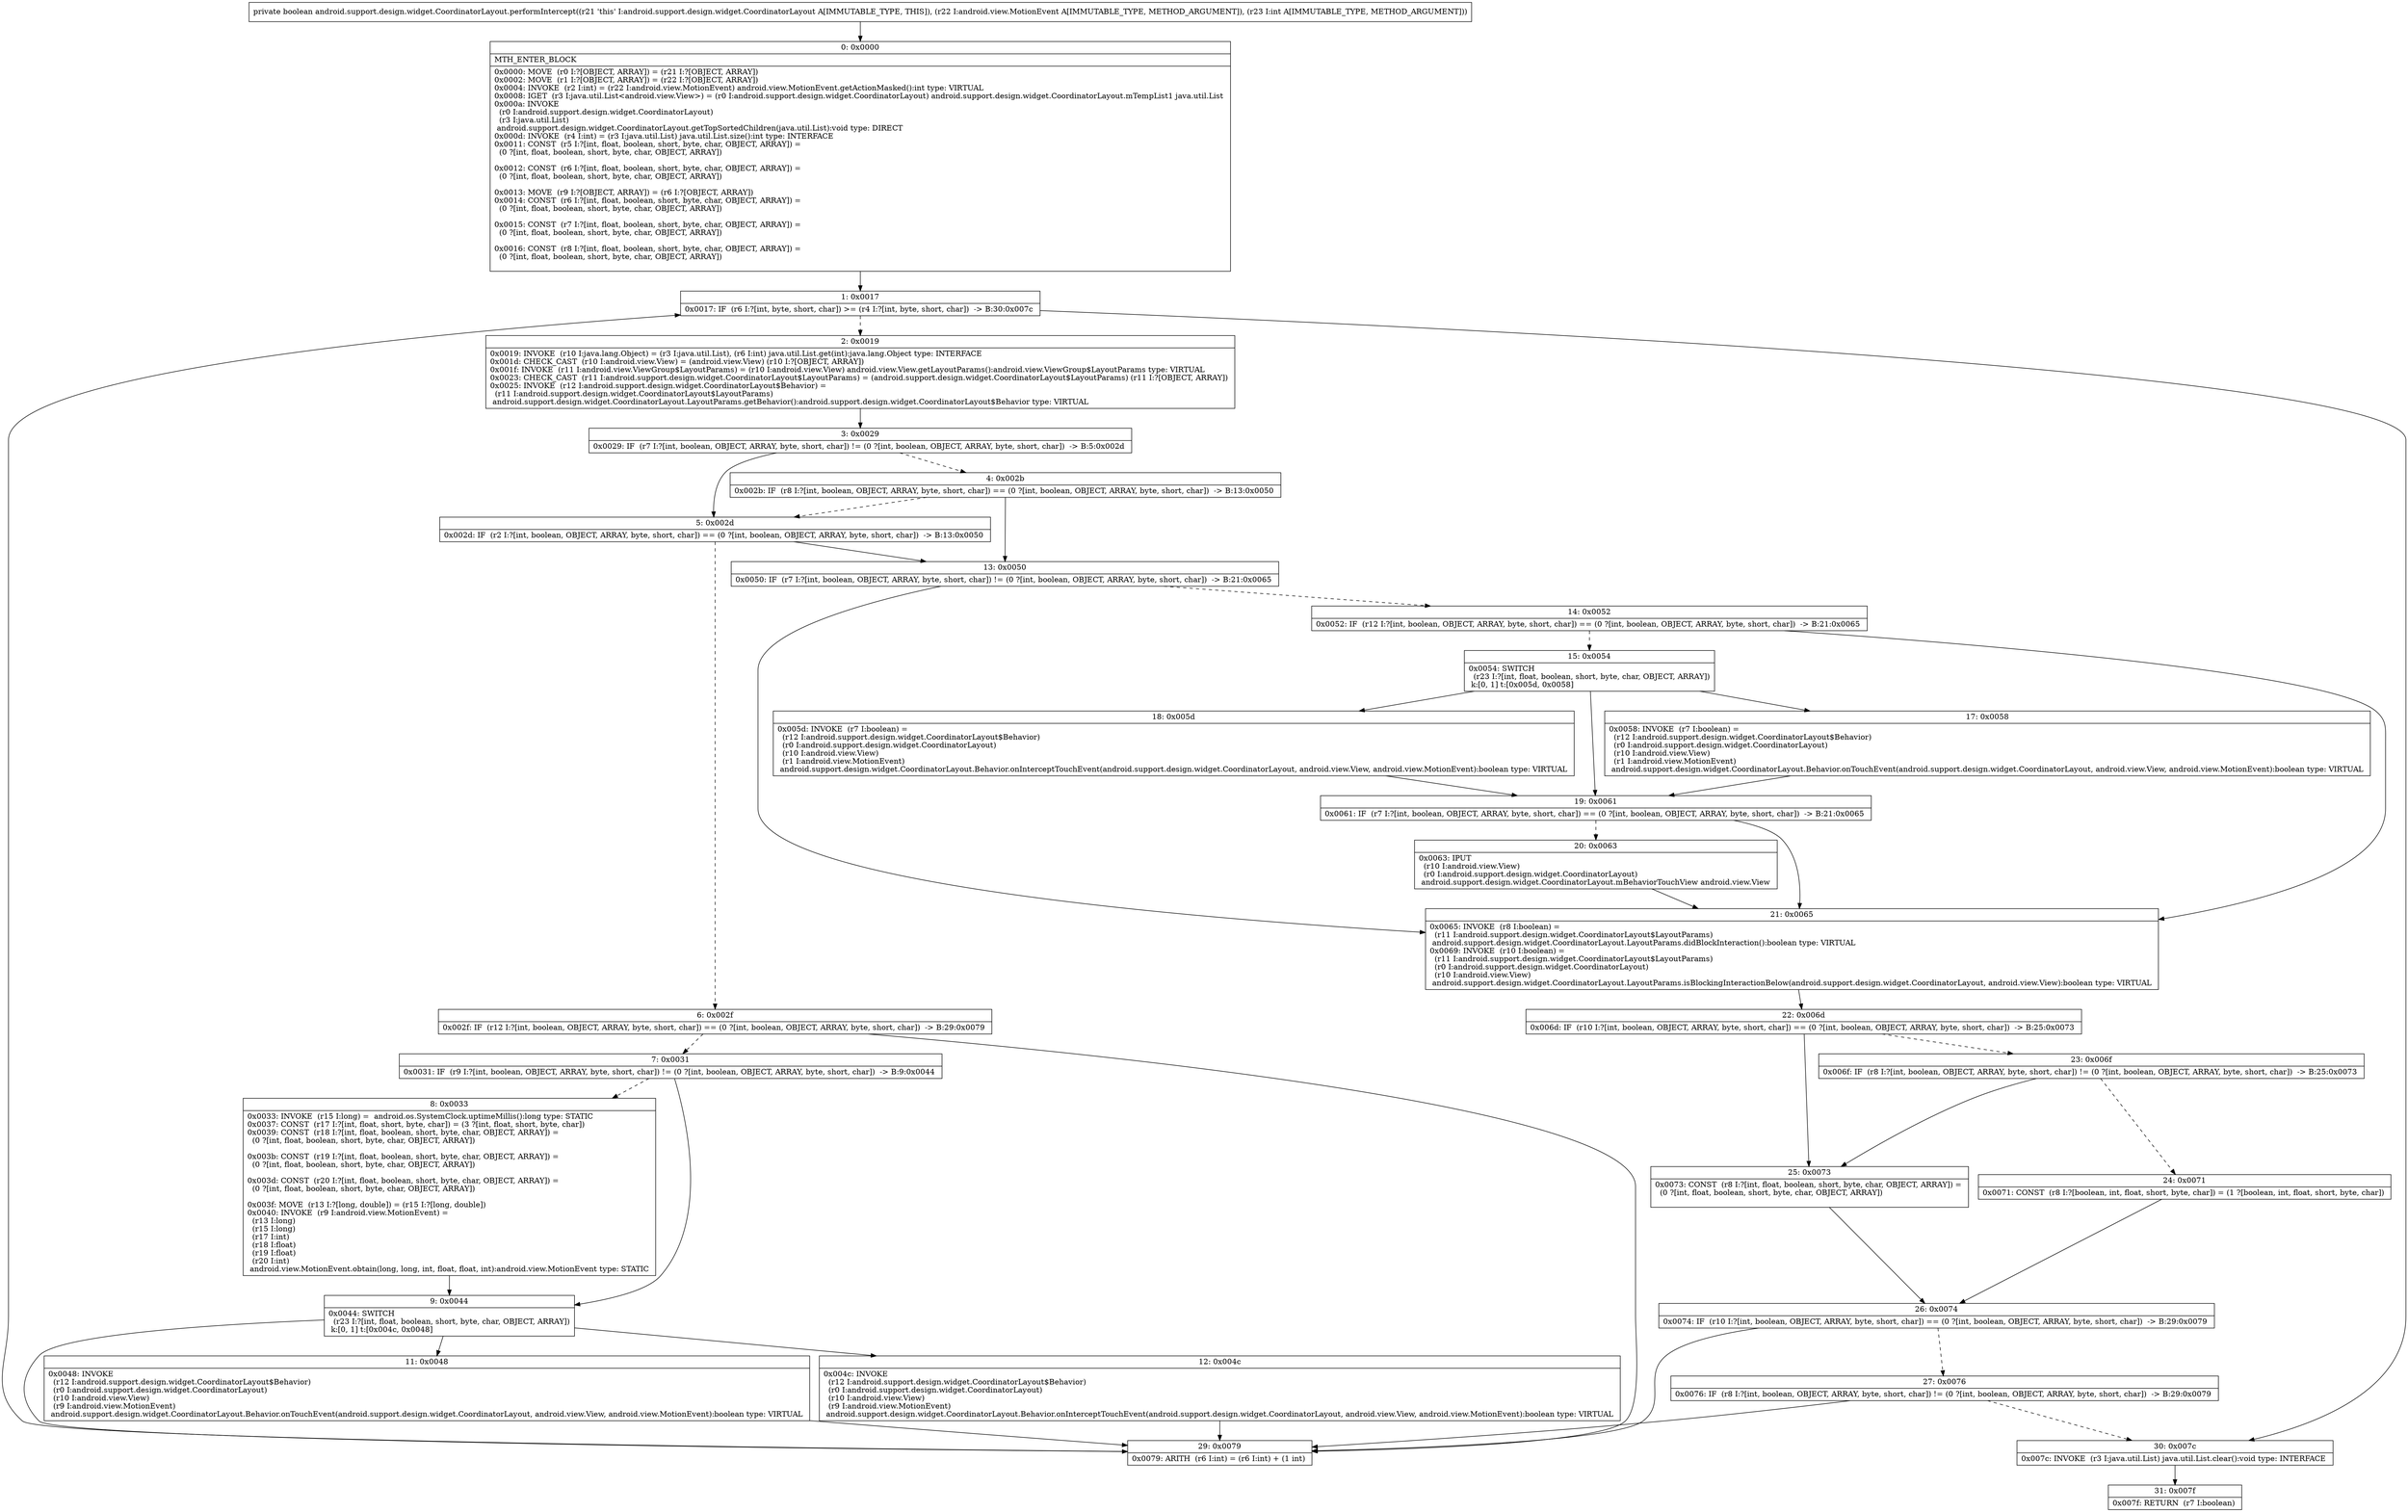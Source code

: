 digraph "CFG forandroid.support.design.widget.CoordinatorLayout.performIntercept(Landroid\/view\/MotionEvent;I)Z" {
Node_0 [shape=record,label="{0\:\ 0x0000|MTH_ENTER_BLOCK\l|0x0000: MOVE  (r0 I:?[OBJECT, ARRAY]) = (r21 I:?[OBJECT, ARRAY]) \l0x0002: MOVE  (r1 I:?[OBJECT, ARRAY]) = (r22 I:?[OBJECT, ARRAY]) \l0x0004: INVOKE  (r2 I:int) = (r22 I:android.view.MotionEvent) android.view.MotionEvent.getActionMasked():int type: VIRTUAL \l0x0008: IGET  (r3 I:java.util.List\<android.view.View\>) = (r0 I:android.support.design.widget.CoordinatorLayout) android.support.design.widget.CoordinatorLayout.mTempList1 java.util.List \l0x000a: INVOKE  \l  (r0 I:android.support.design.widget.CoordinatorLayout)\l  (r3 I:java.util.List)\l android.support.design.widget.CoordinatorLayout.getTopSortedChildren(java.util.List):void type: DIRECT \l0x000d: INVOKE  (r4 I:int) = (r3 I:java.util.List) java.util.List.size():int type: INTERFACE \l0x0011: CONST  (r5 I:?[int, float, boolean, short, byte, char, OBJECT, ARRAY]) = \l  (0 ?[int, float, boolean, short, byte, char, OBJECT, ARRAY])\l \l0x0012: CONST  (r6 I:?[int, float, boolean, short, byte, char, OBJECT, ARRAY]) = \l  (0 ?[int, float, boolean, short, byte, char, OBJECT, ARRAY])\l \l0x0013: MOVE  (r9 I:?[OBJECT, ARRAY]) = (r6 I:?[OBJECT, ARRAY]) \l0x0014: CONST  (r6 I:?[int, float, boolean, short, byte, char, OBJECT, ARRAY]) = \l  (0 ?[int, float, boolean, short, byte, char, OBJECT, ARRAY])\l \l0x0015: CONST  (r7 I:?[int, float, boolean, short, byte, char, OBJECT, ARRAY]) = \l  (0 ?[int, float, boolean, short, byte, char, OBJECT, ARRAY])\l \l0x0016: CONST  (r8 I:?[int, float, boolean, short, byte, char, OBJECT, ARRAY]) = \l  (0 ?[int, float, boolean, short, byte, char, OBJECT, ARRAY])\l \l}"];
Node_1 [shape=record,label="{1\:\ 0x0017|0x0017: IF  (r6 I:?[int, byte, short, char]) \>= (r4 I:?[int, byte, short, char])  \-\> B:30:0x007c \l}"];
Node_2 [shape=record,label="{2\:\ 0x0019|0x0019: INVOKE  (r10 I:java.lang.Object) = (r3 I:java.util.List), (r6 I:int) java.util.List.get(int):java.lang.Object type: INTERFACE \l0x001d: CHECK_CAST  (r10 I:android.view.View) = (android.view.View) (r10 I:?[OBJECT, ARRAY]) \l0x001f: INVOKE  (r11 I:android.view.ViewGroup$LayoutParams) = (r10 I:android.view.View) android.view.View.getLayoutParams():android.view.ViewGroup$LayoutParams type: VIRTUAL \l0x0023: CHECK_CAST  (r11 I:android.support.design.widget.CoordinatorLayout$LayoutParams) = (android.support.design.widget.CoordinatorLayout$LayoutParams) (r11 I:?[OBJECT, ARRAY]) \l0x0025: INVOKE  (r12 I:android.support.design.widget.CoordinatorLayout$Behavior) = \l  (r11 I:android.support.design.widget.CoordinatorLayout$LayoutParams)\l android.support.design.widget.CoordinatorLayout.LayoutParams.getBehavior():android.support.design.widget.CoordinatorLayout$Behavior type: VIRTUAL \l}"];
Node_3 [shape=record,label="{3\:\ 0x0029|0x0029: IF  (r7 I:?[int, boolean, OBJECT, ARRAY, byte, short, char]) != (0 ?[int, boolean, OBJECT, ARRAY, byte, short, char])  \-\> B:5:0x002d \l}"];
Node_4 [shape=record,label="{4\:\ 0x002b|0x002b: IF  (r8 I:?[int, boolean, OBJECT, ARRAY, byte, short, char]) == (0 ?[int, boolean, OBJECT, ARRAY, byte, short, char])  \-\> B:13:0x0050 \l}"];
Node_5 [shape=record,label="{5\:\ 0x002d|0x002d: IF  (r2 I:?[int, boolean, OBJECT, ARRAY, byte, short, char]) == (0 ?[int, boolean, OBJECT, ARRAY, byte, short, char])  \-\> B:13:0x0050 \l}"];
Node_6 [shape=record,label="{6\:\ 0x002f|0x002f: IF  (r12 I:?[int, boolean, OBJECT, ARRAY, byte, short, char]) == (0 ?[int, boolean, OBJECT, ARRAY, byte, short, char])  \-\> B:29:0x0079 \l}"];
Node_7 [shape=record,label="{7\:\ 0x0031|0x0031: IF  (r9 I:?[int, boolean, OBJECT, ARRAY, byte, short, char]) != (0 ?[int, boolean, OBJECT, ARRAY, byte, short, char])  \-\> B:9:0x0044 \l}"];
Node_8 [shape=record,label="{8\:\ 0x0033|0x0033: INVOKE  (r15 I:long) =  android.os.SystemClock.uptimeMillis():long type: STATIC \l0x0037: CONST  (r17 I:?[int, float, short, byte, char]) = (3 ?[int, float, short, byte, char]) \l0x0039: CONST  (r18 I:?[int, float, boolean, short, byte, char, OBJECT, ARRAY]) = \l  (0 ?[int, float, boolean, short, byte, char, OBJECT, ARRAY])\l \l0x003b: CONST  (r19 I:?[int, float, boolean, short, byte, char, OBJECT, ARRAY]) = \l  (0 ?[int, float, boolean, short, byte, char, OBJECT, ARRAY])\l \l0x003d: CONST  (r20 I:?[int, float, boolean, short, byte, char, OBJECT, ARRAY]) = \l  (0 ?[int, float, boolean, short, byte, char, OBJECT, ARRAY])\l \l0x003f: MOVE  (r13 I:?[long, double]) = (r15 I:?[long, double]) \l0x0040: INVOKE  (r9 I:android.view.MotionEvent) = \l  (r13 I:long)\l  (r15 I:long)\l  (r17 I:int)\l  (r18 I:float)\l  (r19 I:float)\l  (r20 I:int)\l android.view.MotionEvent.obtain(long, long, int, float, float, int):android.view.MotionEvent type: STATIC \l}"];
Node_9 [shape=record,label="{9\:\ 0x0044|0x0044: SWITCH  \l  (r23 I:?[int, float, boolean, short, byte, char, OBJECT, ARRAY])\l k:[0, 1] t:[0x004c, 0x0048] \l}"];
Node_11 [shape=record,label="{11\:\ 0x0048|0x0048: INVOKE  \l  (r12 I:android.support.design.widget.CoordinatorLayout$Behavior)\l  (r0 I:android.support.design.widget.CoordinatorLayout)\l  (r10 I:android.view.View)\l  (r9 I:android.view.MotionEvent)\l android.support.design.widget.CoordinatorLayout.Behavior.onTouchEvent(android.support.design.widget.CoordinatorLayout, android.view.View, android.view.MotionEvent):boolean type: VIRTUAL \l}"];
Node_12 [shape=record,label="{12\:\ 0x004c|0x004c: INVOKE  \l  (r12 I:android.support.design.widget.CoordinatorLayout$Behavior)\l  (r0 I:android.support.design.widget.CoordinatorLayout)\l  (r10 I:android.view.View)\l  (r9 I:android.view.MotionEvent)\l android.support.design.widget.CoordinatorLayout.Behavior.onInterceptTouchEvent(android.support.design.widget.CoordinatorLayout, android.view.View, android.view.MotionEvent):boolean type: VIRTUAL \l}"];
Node_13 [shape=record,label="{13\:\ 0x0050|0x0050: IF  (r7 I:?[int, boolean, OBJECT, ARRAY, byte, short, char]) != (0 ?[int, boolean, OBJECT, ARRAY, byte, short, char])  \-\> B:21:0x0065 \l}"];
Node_14 [shape=record,label="{14\:\ 0x0052|0x0052: IF  (r12 I:?[int, boolean, OBJECT, ARRAY, byte, short, char]) == (0 ?[int, boolean, OBJECT, ARRAY, byte, short, char])  \-\> B:21:0x0065 \l}"];
Node_15 [shape=record,label="{15\:\ 0x0054|0x0054: SWITCH  \l  (r23 I:?[int, float, boolean, short, byte, char, OBJECT, ARRAY])\l k:[0, 1] t:[0x005d, 0x0058] \l}"];
Node_17 [shape=record,label="{17\:\ 0x0058|0x0058: INVOKE  (r7 I:boolean) = \l  (r12 I:android.support.design.widget.CoordinatorLayout$Behavior)\l  (r0 I:android.support.design.widget.CoordinatorLayout)\l  (r10 I:android.view.View)\l  (r1 I:android.view.MotionEvent)\l android.support.design.widget.CoordinatorLayout.Behavior.onTouchEvent(android.support.design.widget.CoordinatorLayout, android.view.View, android.view.MotionEvent):boolean type: VIRTUAL \l}"];
Node_18 [shape=record,label="{18\:\ 0x005d|0x005d: INVOKE  (r7 I:boolean) = \l  (r12 I:android.support.design.widget.CoordinatorLayout$Behavior)\l  (r0 I:android.support.design.widget.CoordinatorLayout)\l  (r10 I:android.view.View)\l  (r1 I:android.view.MotionEvent)\l android.support.design.widget.CoordinatorLayout.Behavior.onInterceptTouchEvent(android.support.design.widget.CoordinatorLayout, android.view.View, android.view.MotionEvent):boolean type: VIRTUAL \l}"];
Node_19 [shape=record,label="{19\:\ 0x0061|0x0061: IF  (r7 I:?[int, boolean, OBJECT, ARRAY, byte, short, char]) == (0 ?[int, boolean, OBJECT, ARRAY, byte, short, char])  \-\> B:21:0x0065 \l}"];
Node_20 [shape=record,label="{20\:\ 0x0063|0x0063: IPUT  \l  (r10 I:android.view.View)\l  (r0 I:android.support.design.widget.CoordinatorLayout)\l android.support.design.widget.CoordinatorLayout.mBehaviorTouchView android.view.View \l}"];
Node_21 [shape=record,label="{21\:\ 0x0065|0x0065: INVOKE  (r8 I:boolean) = \l  (r11 I:android.support.design.widget.CoordinatorLayout$LayoutParams)\l android.support.design.widget.CoordinatorLayout.LayoutParams.didBlockInteraction():boolean type: VIRTUAL \l0x0069: INVOKE  (r10 I:boolean) = \l  (r11 I:android.support.design.widget.CoordinatorLayout$LayoutParams)\l  (r0 I:android.support.design.widget.CoordinatorLayout)\l  (r10 I:android.view.View)\l android.support.design.widget.CoordinatorLayout.LayoutParams.isBlockingInteractionBelow(android.support.design.widget.CoordinatorLayout, android.view.View):boolean type: VIRTUAL \l}"];
Node_22 [shape=record,label="{22\:\ 0x006d|0x006d: IF  (r10 I:?[int, boolean, OBJECT, ARRAY, byte, short, char]) == (0 ?[int, boolean, OBJECT, ARRAY, byte, short, char])  \-\> B:25:0x0073 \l}"];
Node_23 [shape=record,label="{23\:\ 0x006f|0x006f: IF  (r8 I:?[int, boolean, OBJECT, ARRAY, byte, short, char]) != (0 ?[int, boolean, OBJECT, ARRAY, byte, short, char])  \-\> B:25:0x0073 \l}"];
Node_24 [shape=record,label="{24\:\ 0x0071|0x0071: CONST  (r8 I:?[boolean, int, float, short, byte, char]) = (1 ?[boolean, int, float, short, byte, char]) \l}"];
Node_25 [shape=record,label="{25\:\ 0x0073|0x0073: CONST  (r8 I:?[int, float, boolean, short, byte, char, OBJECT, ARRAY]) = \l  (0 ?[int, float, boolean, short, byte, char, OBJECT, ARRAY])\l \l}"];
Node_26 [shape=record,label="{26\:\ 0x0074|0x0074: IF  (r10 I:?[int, boolean, OBJECT, ARRAY, byte, short, char]) == (0 ?[int, boolean, OBJECT, ARRAY, byte, short, char])  \-\> B:29:0x0079 \l}"];
Node_27 [shape=record,label="{27\:\ 0x0076|0x0076: IF  (r8 I:?[int, boolean, OBJECT, ARRAY, byte, short, char]) != (0 ?[int, boolean, OBJECT, ARRAY, byte, short, char])  \-\> B:29:0x0079 \l}"];
Node_29 [shape=record,label="{29\:\ 0x0079|0x0079: ARITH  (r6 I:int) = (r6 I:int) + (1 int) \l}"];
Node_30 [shape=record,label="{30\:\ 0x007c|0x007c: INVOKE  (r3 I:java.util.List) java.util.List.clear():void type: INTERFACE \l}"];
Node_31 [shape=record,label="{31\:\ 0x007f|0x007f: RETURN  (r7 I:boolean) \l}"];
MethodNode[shape=record,label="{private boolean android.support.design.widget.CoordinatorLayout.performIntercept((r21 'this' I:android.support.design.widget.CoordinatorLayout A[IMMUTABLE_TYPE, THIS]), (r22 I:android.view.MotionEvent A[IMMUTABLE_TYPE, METHOD_ARGUMENT]), (r23 I:int A[IMMUTABLE_TYPE, METHOD_ARGUMENT])) }"];
MethodNode -> Node_0;
Node_0 -> Node_1;
Node_1 -> Node_2[style=dashed];
Node_1 -> Node_30;
Node_2 -> Node_3;
Node_3 -> Node_4[style=dashed];
Node_3 -> Node_5;
Node_4 -> Node_5[style=dashed];
Node_4 -> Node_13;
Node_5 -> Node_6[style=dashed];
Node_5 -> Node_13;
Node_6 -> Node_7[style=dashed];
Node_6 -> Node_29;
Node_7 -> Node_8[style=dashed];
Node_7 -> Node_9;
Node_8 -> Node_9;
Node_9 -> Node_11;
Node_9 -> Node_12;
Node_9 -> Node_29;
Node_11 -> Node_29;
Node_12 -> Node_29;
Node_13 -> Node_14[style=dashed];
Node_13 -> Node_21;
Node_14 -> Node_15[style=dashed];
Node_14 -> Node_21;
Node_15 -> Node_17;
Node_15 -> Node_18;
Node_15 -> Node_19;
Node_17 -> Node_19;
Node_18 -> Node_19;
Node_19 -> Node_20[style=dashed];
Node_19 -> Node_21;
Node_20 -> Node_21;
Node_21 -> Node_22;
Node_22 -> Node_23[style=dashed];
Node_22 -> Node_25;
Node_23 -> Node_24[style=dashed];
Node_23 -> Node_25;
Node_24 -> Node_26;
Node_25 -> Node_26;
Node_26 -> Node_27[style=dashed];
Node_26 -> Node_29;
Node_27 -> Node_29;
Node_27 -> Node_30[style=dashed];
Node_29 -> Node_1;
Node_30 -> Node_31;
}

